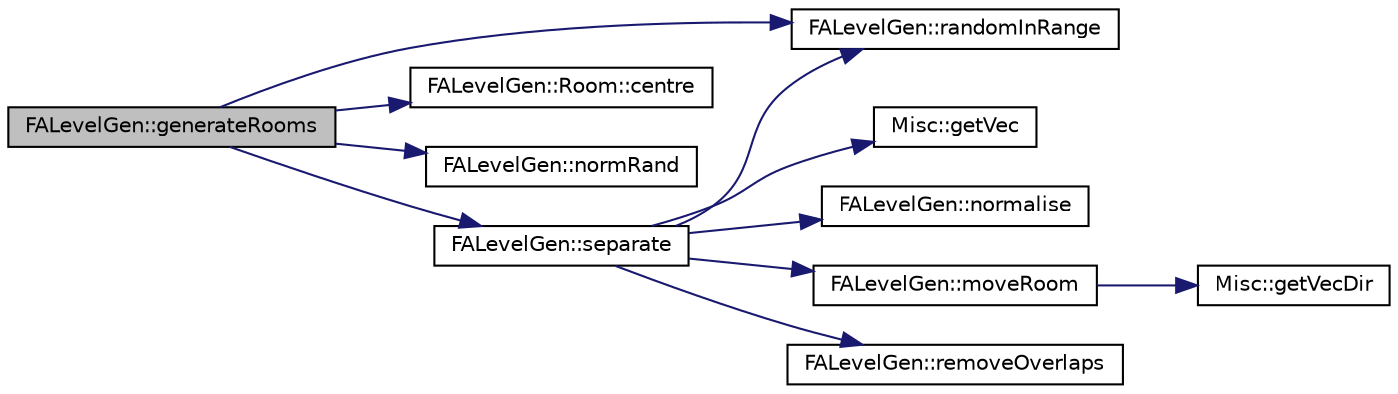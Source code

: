 digraph G
{
  edge [fontname="Helvetica",fontsize="10",labelfontname="Helvetica",labelfontsize="10"];
  node [fontname="Helvetica",fontsize="10",shape=record];
  rankdir="LR";
  Node1 [label="FALevelGen::generateRooms",height=0.2,width=0.4,color="black", fillcolor="grey75", style="filled" fontcolor="black"];
  Node1 -> Node2 [color="midnightblue",fontsize="10",style="solid",fontname="Helvetica"];
  Node2 [label="FALevelGen::randomInRange",height=0.2,width=0.4,color="black", fillcolor="white", style="filled",URL="$namespace_f_a_level_gen.html#a0374e2ca497149c811dbc135899a5db7"];
  Node1 -> Node3 [color="midnightblue",fontsize="10",style="solid",fontname="Helvetica"];
  Node3 [label="FALevelGen::Room::centre",height=0.2,width=0.4,color="black", fillcolor="white", style="filled",URL="$class_f_a_level_gen_1_1_room.html#ae46ead81abeda94bef95e2294411f143"];
  Node1 -> Node4 [color="midnightblue",fontsize="10",style="solid",fontname="Helvetica"];
  Node4 [label="FALevelGen::normRand",height=0.2,width=0.4,color="black", fillcolor="white", style="filled",URL="$namespace_f_a_level_gen.html#a02a2a0b4a58390a385bfe338b26095e1"];
  Node1 -> Node5 [color="midnightblue",fontsize="10",style="solid",fontname="Helvetica"];
  Node5 [label="FALevelGen::separate",height=0.2,width=0.4,color="black", fillcolor="white", style="filled",URL="$namespace_f_a_level_gen.html#a11c32cf5f1428d1d830f593fa4edfb71"];
  Node5 -> Node2 [color="midnightblue",fontsize="10",style="solid",fontname="Helvetica"];
  Node5 -> Node6 [color="midnightblue",fontsize="10",style="solid",fontname="Helvetica"];
  Node6 [label="Misc::getVec",height=0.2,width=0.4,color="black", fillcolor="white", style="filled",URL="$namespace_misc.html#a501bcdb31f2fadaf6e4c7ea3db7b5d69"];
  Node5 -> Node7 [color="midnightblue",fontsize="10",style="solid",fontname="Helvetica"];
  Node7 [label="FALevelGen::normalise",height=0.2,width=0.4,color="black", fillcolor="white", style="filled",URL="$namespace_f_a_level_gen.html#a19aeddcbd384c3df849977bb5f09727e"];
  Node5 -> Node8 [color="midnightblue",fontsize="10",style="solid",fontname="Helvetica"];
  Node8 [label="FALevelGen::moveRoom",height=0.2,width=0.4,color="black", fillcolor="white", style="filled",URL="$namespace_f_a_level_gen.html#aa60849f4dc00cc9f72be30242de1568d"];
  Node8 -> Node9 [color="midnightblue",fontsize="10",style="solid",fontname="Helvetica"];
  Node9 [label="Misc::getVecDir",height=0.2,width=0.4,color="black", fillcolor="white", style="filled",URL="$namespace_misc.html#a146231bea9c51a041c24dec11383e81c"];
  Node5 -> Node10 [color="midnightblue",fontsize="10",style="solid",fontname="Helvetica"];
  Node10 [label="FALevelGen::removeOverlaps",height=0.2,width=0.4,color="black", fillcolor="white", style="filled",URL="$namespace_f_a_level_gen.html#a1b5d795d5d4a8a5226bcb4facf3227ac"];
}

